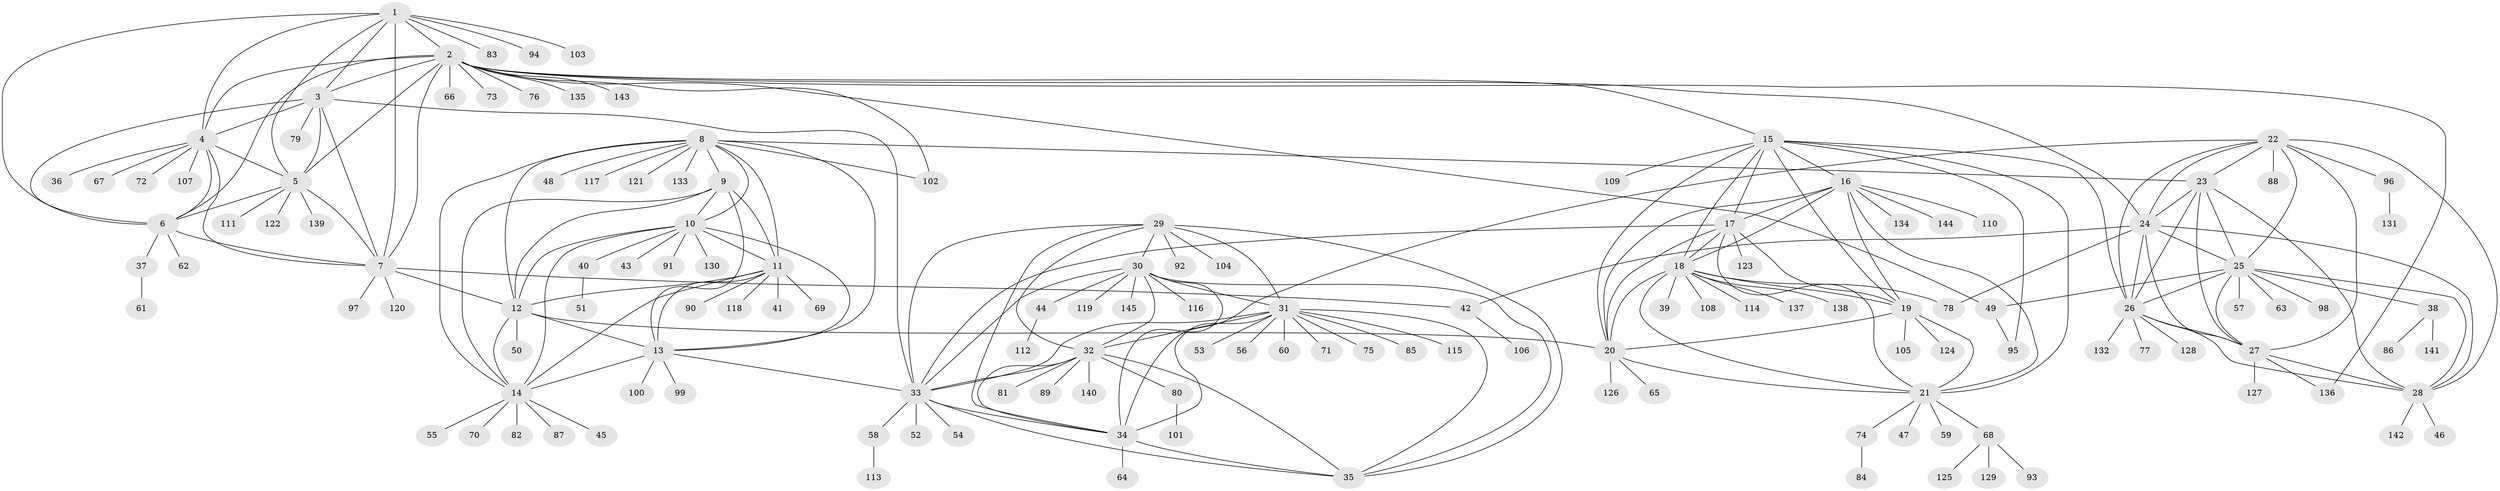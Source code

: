 // coarse degree distribution, {7: 0.017241379310344827, 21: 0.008620689655172414, 6: 0.034482758620689655, 11: 0.017241379310344827, 8: 0.017241379310344827, 12: 0.017241379310344827, 9: 0.05172413793103448, 14: 0.008620689655172414, 10: 0.034482758620689655, 5: 0.02586206896551724, 1: 0.6637931034482759, 3: 0.02586206896551724, 2: 0.07758620689655173}
// Generated by graph-tools (version 1.1) at 2025/52/02/27/25 19:52:15]
// undirected, 145 vertices, 231 edges
graph export_dot {
graph [start="1"]
  node [color=gray90,style=filled];
  1;
  2;
  3;
  4;
  5;
  6;
  7;
  8;
  9;
  10;
  11;
  12;
  13;
  14;
  15;
  16;
  17;
  18;
  19;
  20;
  21;
  22;
  23;
  24;
  25;
  26;
  27;
  28;
  29;
  30;
  31;
  32;
  33;
  34;
  35;
  36;
  37;
  38;
  39;
  40;
  41;
  42;
  43;
  44;
  45;
  46;
  47;
  48;
  49;
  50;
  51;
  52;
  53;
  54;
  55;
  56;
  57;
  58;
  59;
  60;
  61;
  62;
  63;
  64;
  65;
  66;
  67;
  68;
  69;
  70;
  71;
  72;
  73;
  74;
  75;
  76;
  77;
  78;
  79;
  80;
  81;
  82;
  83;
  84;
  85;
  86;
  87;
  88;
  89;
  90;
  91;
  92;
  93;
  94;
  95;
  96;
  97;
  98;
  99;
  100;
  101;
  102;
  103;
  104;
  105;
  106;
  107;
  108;
  109;
  110;
  111;
  112;
  113;
  114;
  115;
  116;
  117;
  118;
  119;
  120;
  121;
  122;
  123;
  124;
  125;
  126;
  127;
  128;
  129;
  130;
  131;
  132;
  133;
  134;
  135;
  136;
  137;
  138;
  139;
  140;
  141;
  142;
  143;
  144;
  145;
  1 -- 2;
  1 -- 3;
  1 -- 4;
  1 -- 5;
  1 -- 6;
  1 -- 7;
  1 -- 83;
  1 -- 94;
  1 -- 103;
  2 -- 3;
  2 -- 4;
  2 -- 5;
  2 -- 6;
  2 -- 7;
  2 -- 15;
  2 -- 24;
  2 -- 49;
  2 -- 66;
  2 -- 73;
  2 -- 76;
  2 -- 102;
  2 -- 135;
  2 -- 136;
  2 -- 143;
  3 -- 4;
  3 -- 5;
  3 -- 6;
  3 -- 7;
  3 -- 33;
  3 -- 79;
  4 -- 5;
  4 -- 6;
  4 -- 7;
  4 -- 36;
  4 -- 67;
  4 -- 72;
  4 -- 107;
  5 -- 6;
  5 -- 7;
  5 -- 111;
  5 -- 122;
  5 -- 139;
  6 -- 7;
  6 -- 37;
  6 -- 62;
  7 -- 12;
  7 -- 42;
  7 -- 97;
  7 -- 120;
  8 -- 9;
  8 -- 10;
  8 -- 11;
  8 -- 12;
  8 -- 13;
  8 -- 14;
  8 -- 23;
  8 -- 48;
  8 -- 102;
  8 -- 117;
  8 -- 121;
  8 -- 133;
  9 -- 10;
  9 -- 11;
  9 -- 12;
  9 -- 13;
  9 -- 14;
  10 -- 11;
  10 -- 12;
  10 -- 13;
  10 -- 14;
  10 -- 40;
  10 -- 43;
  10 -- 91;
  10 -- 130;
  11 -- 12;
  11 -- 13;
  11 -- 14;
  11 -- 41;
  11 -- 69;
  11 -- 90;
  11 -- 118;
  12 -- 13;
  12 -- 14;
  12 -- 20;
  12 -- 50;
  13 -- 14;
  13 -- 33;
  13 -- 99;
  13 -- 100;
  14 -- 45;
  14 -- 55;
  14 -- 70;
  14 -- 82;
  14 -- 87;
  15 -- 16;
  15 -- 17;
  15 -- 18;
  15 -- 19;
  15 -- 20;
  15 -- 21;
  15 -- 26;
  15 -- 95;
  15 -- 109;
  16 -- 17;
  16 -- 18;
  16 -- 19;
  16 -- 20;
  16 -- 21;
  16 -- 110;
  16 -- 134;
  16 -- 144;
  17 -- 18;
  17 -- 19;
  17 -- 20;
  17 -- 21;
  17 -- 33;
  17 -- 123;
  18 -- 19;
  18 -- 20;
  18 -- 21;
  18 -- 39;
  18 -- 78;
  18 -- 108;
  18 -- 114;
  18 -- 137;
  18 -- 138;
  19 -- 20;
  19 -- 21;
  19 -- 105;
  19 -- 124;
  20 -- 21;
  20 -- 65;
  20 -- 126;
  21 -- 47;
  21 -- 59;
  21 -- 68;
  21 -- 74;
  22 -- 23;
  22 -- 24;
  22 -- 25;
  22 -- 26;
  22 -- 27;
  22 -- 28;
  22 -- 34;
  22 -- 88;
  22 -- 96;
  23 -- 24;
  23 -- 25;
  23 -- 26;
  23 -- 27;
  23 -- 28;
  24 -- 25;
  24 -- 26;
  24 -- 27;
  24 -- 28;
  24 -- 42;
  24 -- 78;
  25 -- 26;
  25 -- 27;
  25 -- 28;
  25 -- 38;
  25 -- 49;
  25 -- 57;
  25 -- 63;
  25 -- 98;
  26 -- 27;
  26 -- 28;
  26 -- 77;
  26 -- 128;
  26 -- 132;
  27 -- 28;
  27 -- 127;
  27 -- 136;
  28 -- 46;
  28 -- 142;
  29 -- 30;
  29 -- 31;
  29 -- 32;
  29 -- 33;
  29 -- 34;
  29 -- 35;
  29 -- 92;
  29 -- 104;
  30 -- 31;
  30 -- 32;
  30 -- 33;
  30 -- 34;
  30 -- 35;
  30 -- 44;
  30 -- 116;
  30 -- 119;
  30 -- 145;
  31 -- 32;
  31 -- 33;
  31 -- 34;
  31 -- 35;
  31 -- 53;
  31 -- 56;
  31 -- 60;
  31 -- 71;
  31 -- 75;
  31 -- 85;
  31 -- 115;
  32 -- 33;
  32 -- 34;
  32 -- 35;
  32 -- 80;
  32 -- 81;
  32 -- 89;
  32 -- 140;
  33 -- 34;
  33 -- 35;
  33 -- 52;
  33 -- 54;
  33 -- 58;
  34 -- 35;
  34 -- 64;
  37 -- 61;
  38 -- 86;
  38 -- 141;
  40 -- 51;
  42 -- 106;
  44 -- 112;
  49 -- 95;
  58 -- 113;
  68 -- 93;
  68 -- 125;
  68 -- 129;
  74 -- 84;
  80 -- 101;
  96 -- 131;
}
